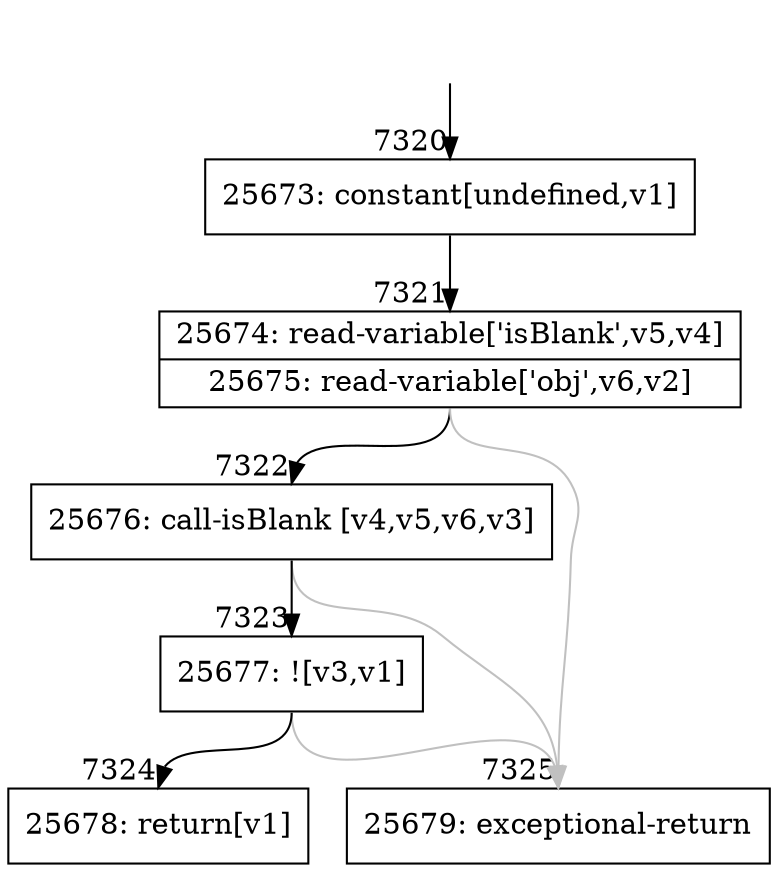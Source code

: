 digraph {
rankdir="TD"
BB_entry609[shape=none,label=""];
BB_entry609 -> BB7320 [tailport=s, headport=n, headlabel="    7320"]
BB7320 [shape=record label="{25673: constant[undefined,v1]}" ] 
BB7320 -> BB7321 [tailport=s, headport=n, headlabel="      7321"]
BB7321 [shape=record label="{25674: read-variable['isBlank',v5,v4]|25675: read-variable['obj',v6,v2]}" ] 
BB7321 -> BB7322 [tailport=s, headport=n, headlabel="      7322"]
BB7321 -> BB7325 [tailport=s, headport=n, color=gray, headlabel="      7325"]
BB7322 [shape=record label="{25676: call-isBlank [v4,v5,v6,v3]}" ] 
BB7322 -> BB7323 [tailport=s, headport=n, headlabel="      7323"]
BB7322 -> BB7325 [tailport=s, headport=n, color=gray]
BB7323 [shape=record label="{25677: ![v3,v1]}" ] 
BB7323 -> BB7324 [tailport=s, headport=n, headlabel="      7324"]
BB7323 -> BB7325 [tailport=s, headport=n, color=gray]
BB7324 [shape=record label="{25678: return[v1]}" ] 
BB7325 [shape=record label="{25679: exceptional-return}" ] 
//#$~ 13565
}
